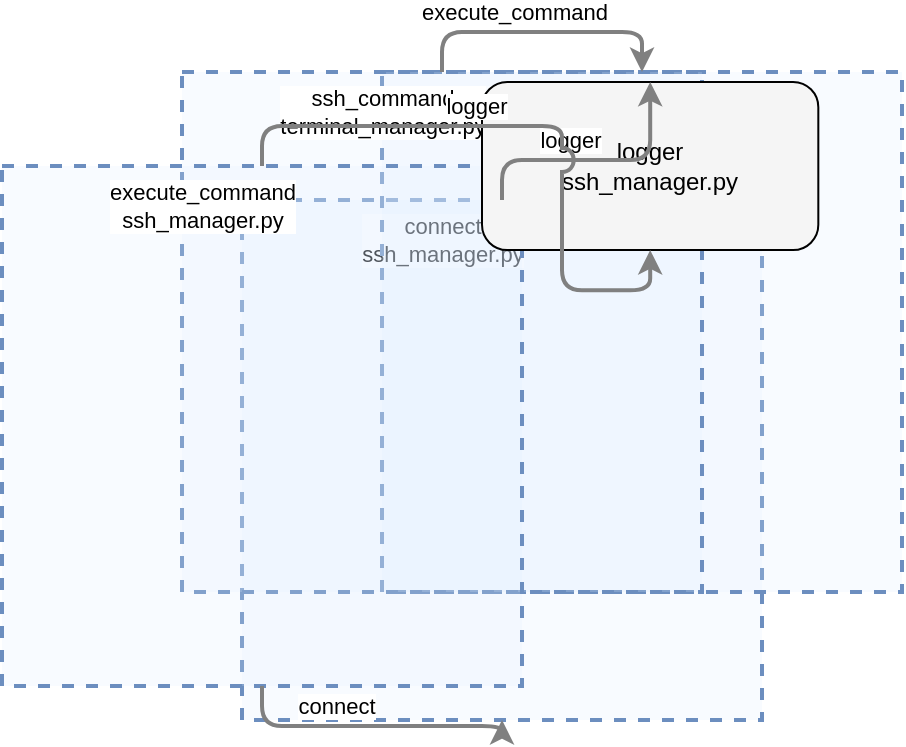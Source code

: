 <?xml version="1.0" encoding="UTF-8"?>
      <mxfile version="14.6.5" type="device">
        <diagram id="codeviz-diagram" name="System Diagram">
          <mxGraphModel dx="1000" dy="1000" grid="1" gridSize="10" guides="1" tooltips="1" connect="1" arrows="1" fold="1" page="1" pageScale="1" pageWidth="1169" pageHeight="827" math="0" shadow="0">
            <root>
              <mxCell id="0"/>
              <mxCell id="1" parent="0"/>
              <mxCell id="3317" value="" style="html=1;whiteSpace=wrap;container=1;fillColor=#dae8fc;strokeColor=#6c8ebf;dashed=1;fillOpacity=20;strokeWidth=2;containerType=none;recursiveResize=0;movable=1;resizable=1;autosize=0;dropTarget=0" vertex="1" parent="1">
                <mxGeometry x="132" y="76" width="260" height="260" as="geometry"/>
              </mxCell>
              <mxCell id="3317_label" value="connect&lt;br&gt;ssh_manager.py" style="edgeLabel;html=1;align=center;verticalAlign=middle;resizable=0;labelBackgroundColor=white;spacing=5" vertex="1" parent="1">
                <mxGeometry x="140" y="84" width="184" height="24" as="geometry"/>
              </mxCell>
<mxCell id="1696" value="" style="html=1;whiteSpace=wrap;container=1;fillColor=#dae8fc;strokeColor=#6c8ebf;dashed=1;fillOpacity=20;strokeWidth=2;containerType=none;recursiveResize=0;movable=1;resizable=1;autosize=0;dropTarget=0" vertex="1" parent="1">
                <mxGeometry x="202" y="12" width="260" height="260" as="geometry"/>
              </mxCell>
              <mxCell id="1696_label" value="execute_command&lt;br&gt;terminal_manager.py" style="edgeLabel;html=1;align=center;verticalAlign=middle;resizable=0;labelBackgroundColor=white;spacing=5" vertex="1" parent="1">
                <mxGeometry x="210" y="20" width="184" height="24" as="geometry"/>
              </mxCell>
<mxCell id="1700" value="" style="html=1;whiteSpace=wrap;container=1;fillColor=#dae8fc;strokeColor=#6c8ebf;dashed=1;fillOpacity=20;strokeWidth=2;containerType=none;recursiveResize=0;movable=1;resizable=1;autosize=0;dropTarget=0" vertex="1" parent="1">
                <mxGeometry x="102" y="12" width="260" height="260" as="geometry"/>
              </mxCell>
              <mxCell id="1700_label" value="ssh_command&lt;br&gt;terminal_manager.py" style="edgeLabel;html=1;align=center;verticalAlign=middle;resizable=0;labelBackgroundColor=white;spacing=5" vertex="1" parent="1">
                <mxGeometry x="110" y="20" width="184" height="24" as="geometry"/>
              </mxCell>
<mxCell id="3318" value="" style="html=1;whiteSpace=wrap;container=1;fillColor=#dae8fc;strokeColor=#6c8ebf;dashed=1;fillOpacity=20;strokeWidth=2;containerType=none;recursiveResize=0;movable=1;resizable=1;autosize=0;dropTarget=0" vertex="1" parent="1">
                <mxGeometry x="12" y="59" width="260" height="260" as="geometry"/>
              </mxCell>
              <mxCell id="3318_label" value="execute_command&lt;br&gt;ssh_manager.py" style="edgeLabel;html=1;align=center;verticalAlign=middle;resizable=0;labelBackgroundColor=white;spacing=5" vertex="1" parent="1">
                <mxGeometry x="20" y="67" width="184" height="24" as="geometry"/>
              </mxCell>
              <mxCell id="3314" value="logger&lt;br&gt;ssh_manager.py" style="rounded=1;whiteSpace=wrap;html=1;fillColor=#f5f5f5" vertex="1" parent="1">
                    <mxGeometry x="252" y="16.961" width="168.158" height="84.079" as="geometry"/>
                  </mxCell>
              <mxCell id="edge-535" style="edgeStyle=orthogonalEdgeStyle;rounded=1;orthogonalLoop=1;jettySize=auto;html=1;strokeColor=#808080;strokeWidth=2;jumpStyle=arc;jumpSize=10;spacing=15;labelBackgroundColor=white;labelBorderColor=none" edge="1" parent="1" source="1700" target="1696">
                  <mxGeometry relative="1" as="geometry"/>
                </mxCell>
                <mxCell id="edge-535_label" value="execute_command" style="edgeLabel;html=1;align=center;verticalAlign=middle;resizable=0;points=[];" vertex="1" connectable="0" parent="edge-535">
                  <mxGeometry x="-0.2" y="10" relative="1" as="geometry">
                    <mxPoint as="offset"/>
                  </mxGeometry>
                </mxCell>
<mxCell id="edge-579" style="edgeStyle=orthogonalEdgeStyle;rounded=1;orthogonalLoop=1;jettySize=auto;html=1;strokeColor=#808080;strokeWidth=2;jumpStyle=arc;jumpSize=10;spacing=15;labelBackgroundColor=white;labelBorderColor=none" edge="1" parent="1" source="3317" target="3314">
                  <mxGeometry relative="1" as="geometry"/>
                </mxCell>
                <mxCell id="edge-579_label" value="logger" style="edgeLabel;html=1;align=center;verticalAlign=middle;resizable=0;points=[];" vertex="1" connectable="0" parent="edge-579">
                  <mxGeometry x="-0.2" y="10" relative="1" as="geometry">
                    <mxPoint as="offset"/>
                  </mxGeometry>
                </mxCell>
<mxCell id="edge-581" style="edgeStyle=orthogonalEdgeStyle;rounded=1;orthogonalLoop=1;jettySize=auto;html=1;strokeColor=#808080;strokeWidth=2;jumpStyle=arc;jumpSize=10;spacing=15;labelBackgroundColor=white;labelBorderColor=none" edge="1" parent="1" source="3318" target="3314">
                  <mxGeometry relative="1" as="geometry"/>
                </mxCell>
                <mxCell id="edge-581_label" value="logger" style="edgeLabel;html=1;align=center;verticalAlign=middle;resizable=0;points=[];" vertex="1" connectable="0" parent="edge-581">
                  <mxGeometry x="-0.2" y="10" relative="1" as="geometry">
                    <mxPoint as="offset"/>
                  </mxGeometry>
                </mxCell>
<mxCell id="edge-1208" style="edgeStyle=orthogonalEdgeStyle;rounded=1;orthogonalLoop=1;jettySize=auto;html=1;strokeColor=#808080;strokeWidth=2;jumpStyle=arc;jumpSize=10;spacing=15;labelBackgroundColor=white;labelBorderColor=none" edge="1" parent="1" source="3318" target="3317">
                  <mxGeometry relative="1" as="geometry"/>
                </mxCell>
                <mxCell id="edge-1208_label" value="connect" style="edgeLabel;html=1;align=center;verticalAlign=middle;resizable=0;points=[];" vertex="1" connectable="0" parent="edge-1208">
                  <mxGeometry x="-0.2" y="10" relative="1" as="geometry">
                    <mxPoint as="offset"/>
                  </mxGeometry>
                </mxCell>
            </root>
          </mxGraphModel>
        </diagram>
      </mxfile>
